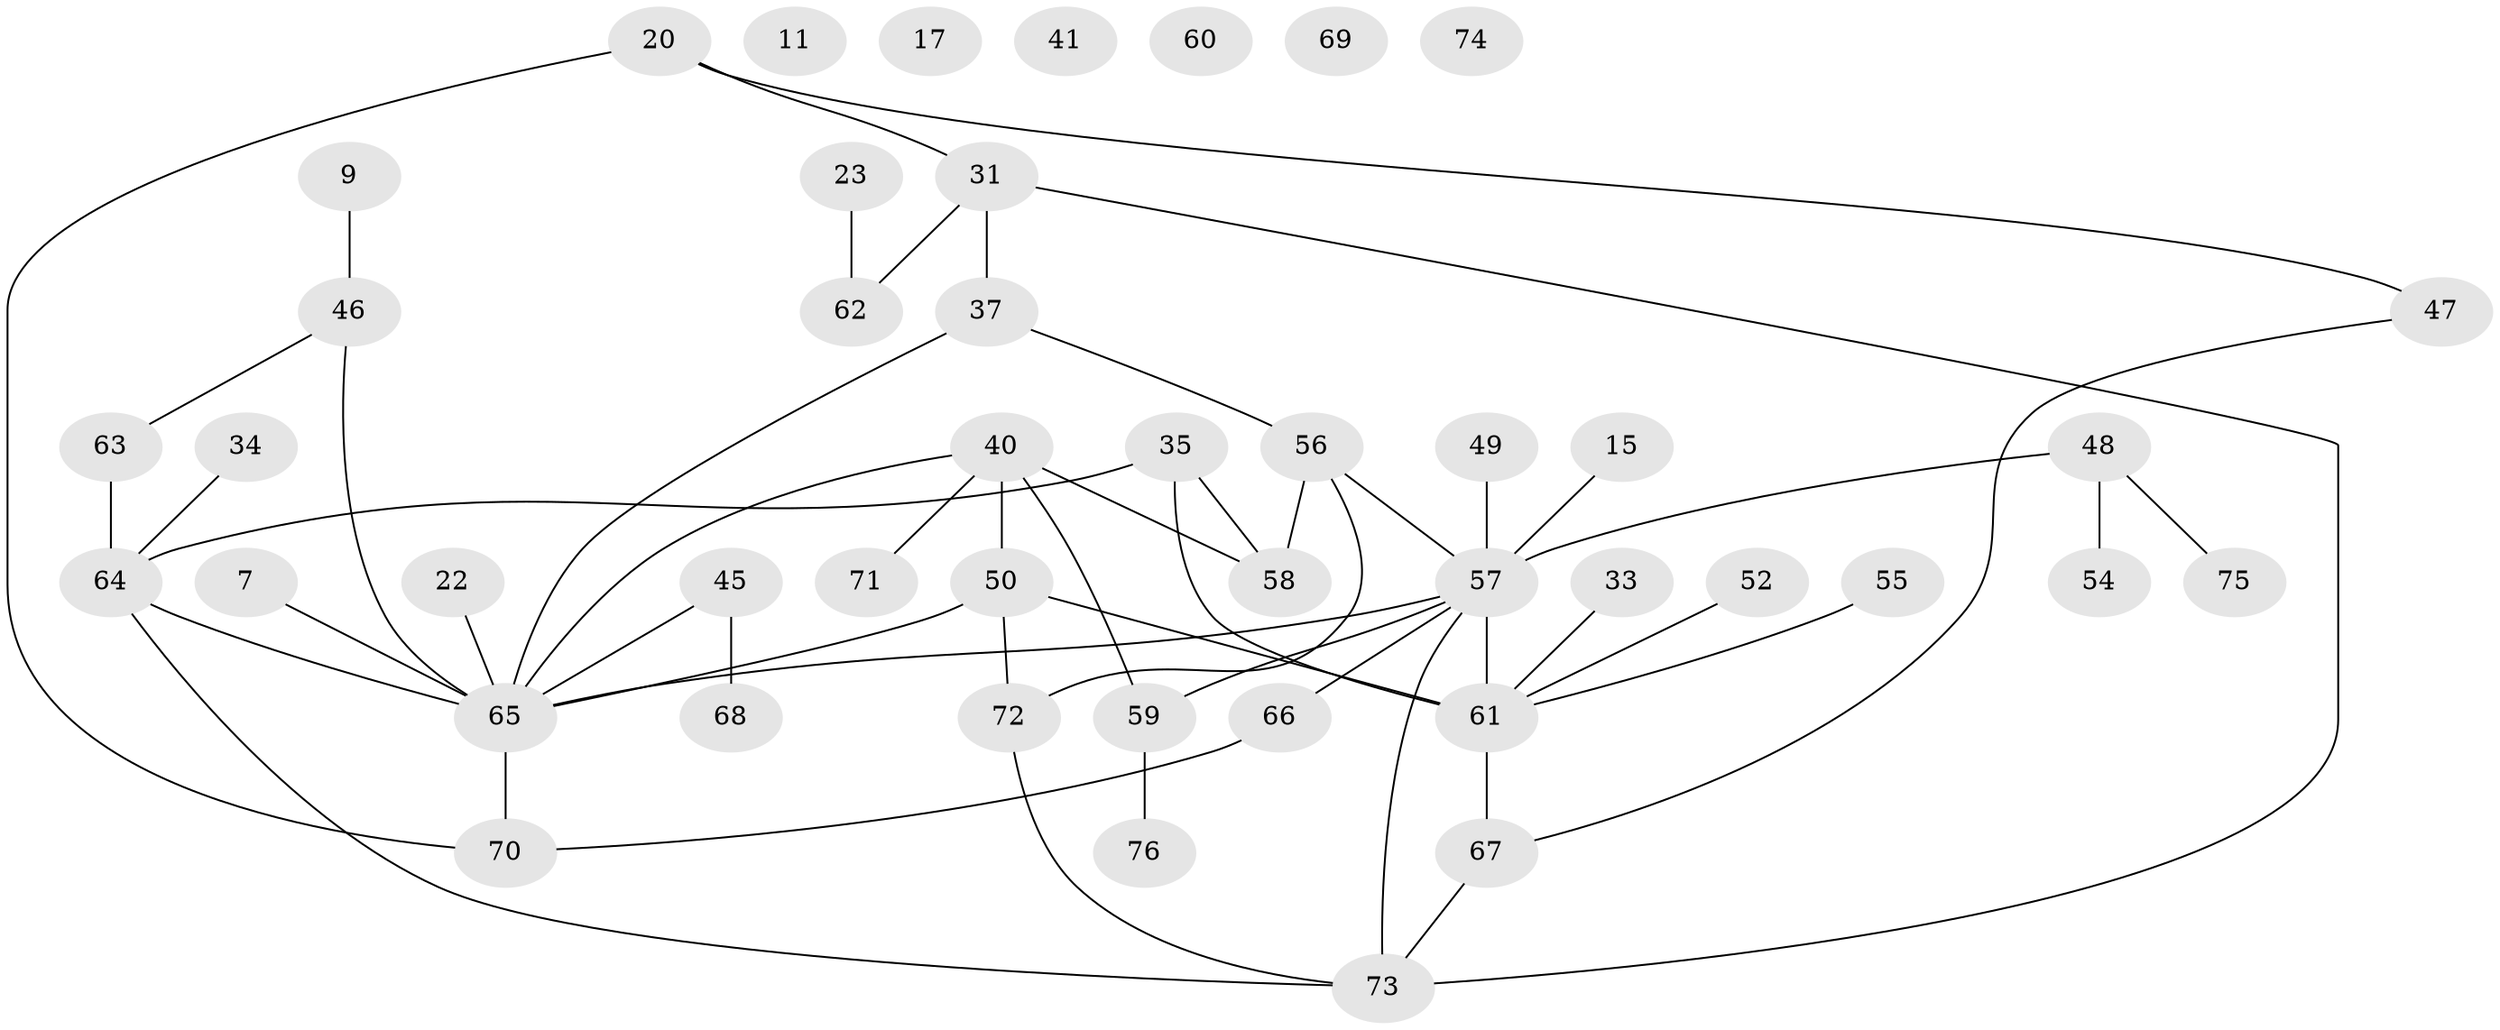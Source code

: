 // original degree distribution, {4: 0.19736842105263158, 2: 0.23684210526315788, 1: 0.18421052631578946, 5: 0.05263157894736842, 0: 0.07894736842105263, 3: 0.21052631578947367, 6: 0.039473684210526314}
// Generated by graph-tools (version 1.1) at 2025/43/03/04/25 21:43:14]
// undirected, 45 vertices, 54 edges
graph export_dot {
graph [start="1"]
  node [color=gray90,style=filled];
  7;
  9;
  11;
  15;
  17;
  20 [super="+10"];
  22;
  23;
  31;
  33;
  34;
  35 [super="+8"];
  37;
  40 [super="+24"];
  41;
  45;
  46 [super="+21"];
  47;
  48 [super="+25"];
  49 [super="+32"];
  50 [super="+43"];
  52;
  54;
  55;
  56 [super="+5"];
  57 [super="+14+53"];
  58;
  59;
  60;
  61 [super="+4+29"];
  62;
  63;
  64 [super="+36"];
  65 [super="+39+42"];
  66;
  67 [super="+44"];
  68;
  69;
  70 [super="+38"];
  71;
  72;
  73 [super="+6"];
  74;
  75;
  76;
  7 -- 65;
  9 -- 46;
  15 -- 57;
  20 -- 31;
  20 -- 47;
  20 -- 70 [weight=2];
  22 -- 65;
  23 -- 62;
  31 -- 37;
  31 -- 62;
  31 -- 73;
  33 -- 61;
  34 -- 64;
  35 -- 61 [weight=3];
  35 -- 64;
  35 -- 58;
  37 -- 56;
  37 -- 65;
  40 -- 50;
  40 -- 58 [weight=2];
  40 -- 59;
  40 -- 71;
  40 -- 65 [weight=2];
  45 -- 68;
  45 -- 65;
  46 -- 65 [weight=3];
  46 -- 63;
  47 -- 67;
  48 -- 54;
  48 -- 75;
  48 -- 57;
  49 -- 57 [weight=2];
  50 -- 61 [weight=2];
  50 -- 72;
  50 -- 65;
  52 -- 61;
  55 -- 61;
  56 -- 58 [weight=2];
  56 -- 72;
  56 -- 57;
  57 -- 59;
  57 -- 73;
  57 -- 61 [weight=2];
  57 -- 66 [weight=2];
  57 -- 65;
  59 -- 76;
  61 -- 67;
  63 -- 64;
  64 -- 73;
  64 -- 65;
  65 -- 70;
  66 -- 70 [weight=2];
  67 -- 73;
  72 -- 73;
}

